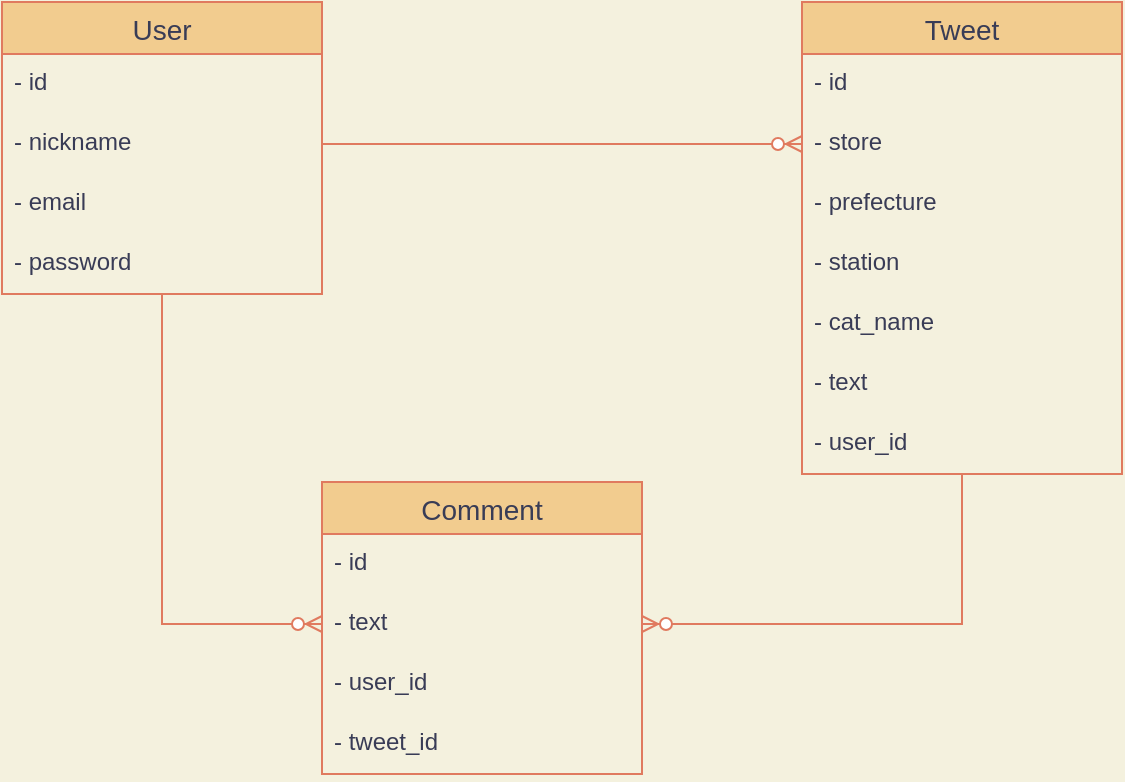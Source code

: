 <mxfile version="13.6.5">
    <diagram id="AqpNFI58Y4qGcIaVm4HD" name="Page-1">
        <mxGraphModel dx="568" dy="1704" grid="1" gridSize="10" guides="1" tooltips="1" connect="1" arrows="1" fold="1" page="1" pageScale="1" pageWidth="827" pageHeight="1169" background="#F4F1DE" math="0" shadow="0">
            <root>
                <mxCell id="0"/>
                <mxCell id="1" parent="0"/>
                <mxCell id="6heXo4ZyJS-zPVavrucD-45" style="edgeStyle=orthogonalEdgeStyle;rounded=0;sketch=0;jumpSize=6;orthogonalLoop=1;jettySize=auto;html=1;entryX=0;entryY=0.5;entryDx=0;entryDy=0;startSize=6;endArrow=ERzeroToMany;endFill=1;strokeColor=#E07A5F;strokeWidth=1;fillColor=#F2CC8F;fontColor=#393C56;labelBackgroundColor=#F4F1DE;" parent="1" source="6heXo4ZyJS-zPVavrucD-4" target="6heXo4ZyJS-zPVavrucD-33" edge="1">
                    <mxGeometry relative="1" as="geometry"/>
                </mxCell>
                <mxCell id="6heXo4ZyJS-zPVavrucD-4" value="User" style="swimlane;fontStyle=0;childLayout=stackLayout;horizontal=1;startSize=26;horizontalStack=0;resizeParent=1;resizeParentMax=0;resizeLast=0;collapsible=1;marginBottom=0;align=center;fontSize=14;rounded=0;sketch=0;strokeColor=#E07A5F;fillColor=#F2CC8F;fontColor=#393C56;" parent="1" vertex="1">
                    <mxGeometry x="80" y="-960" width="160" height="146" as="geometry"/>
                </mxCell>
                <mxCell id="6heXo4ZyJS-zPVavrucD-5" value="- id" style="text;strokeColor=none;fillColor=none;spacingLeft=4;spacingRight=4;overflow=hidden;rotatable=0;points=[[0,0.5],[1,0.5]];portConstraint=eastwest;fontSize=12;fontColor=#393C56;" parent="6heXo4ZyJS-zPVavrucD-4" vertex="1">
                    <mxGeometry y="26" width="160" height="30" as="geometry"/>
                </mxCell>
                <mxCell id="6heXo4ZyJS-zPVavrucD-6" value="- nickname" style="text;strokeColor=none;fillColor=none;spacingLeft=4;spacingRight=4;overflow=hidden;rotatable=0;points=[[0,0.5],[1,0.5]];portConstraint=eastwest;fontSize=12;fontColor=#393C56;" parent="6heXo4ZyJS-zPVavrucD-4" vertex="1">
                    <mxGeometry y="56" width="160" height="30" as="geometry"/>
                </mxCell>
                <mxCell id="6heXo4ZyJS-zPVavrucD-7" value="- email" style="text;spacingLeft=4;spacingRight=4;overflow=hidden;rotatable=0;points=[[0,0.5],[1,0.5]];portConstraint=eastwest;fontSize=12;fontColor=#393C56;" parent="6heXo4ZyJS-zPVavrucD-4" vertex="1">
                    <mxGeometry y="86" width="160" height="30" as="geometry"/>
                </mxCell>
                <mxCell id="6heXo4ZyJS-zPVavrucD-11" value="- password" style="text;strokeColor=none;fillColor=none;spacingLeft=4;spacingRight=4;overflow=hidden;rotatable=0;points=[[0,0.5],[1,0.5]];portConstraint=eastwest;fontSize=12;fontColor=#393C56;" parent="6heXo4ZyJS-zPVavrucD-4" vertex="1">
                    <mxGeometry y="116" width="160" height="30" as="geometry"/>
                </mxCell>
                <mxCell id="6heXo4ZyJS-zPVavrucD-44" style="edgeStyle=orthogonalEdgeStyle;sketch=0;jumpSize=6;orthogonalLoop=1;jettySize=auto;html=1;entryX=1;entryY=0.5;entryDx=0;entryDy=0;startSize=6;endArrow=ERzeroToMany;endFill=1;strokeColor=#E07A5F;strokeWidth=1;fillColor=#F2CC8F;fontColor=#393C56;rounded=0;labelBackgroundColor=#F4F1DE;" parent="1" source="6heXo4ZyJS-zPVavrucD-12" target="6heXo4ZyJS-zPVavrucD-33" edge="1">
                    <mxGeometry relative="1" as="geometry"/>
                </mxCell>
                <mxCell id="6heXo4ZyJS-zPVavrucD-12" value="Tweet" style="swimlane;fontStyle=0;childLayout=stackLayout;horizontal=1;startSize=26;horizontalStack=0;resizeParent=1;resizeParentMax=0;resizeLast=0;collapsible=1;marginBottom=0;align=center;fontSize=14;rounded=0;sketch=0;strokeColor=#E07A5F;fillColor=#F2CC8F;fontColor=#393C56;" parent="1" vertex="1">
                    <mxGeometry x="480" y="-960" width="160" height="236" as="geometry"/>
                </mxCell>
                <mxCell id="6heXo4ZyJS-zPVavrucD-13" value="- id" style="text;strokeColor=none;fillColor=none;spacingLeft=4;spacingRight=4;overflow=hidden;rotatable=0;points=[[0,0.5],[1,0.5]];portConstraint=eastwest;fontSize=12;fontColor=#393C56;" parent="6heXo4ZyJS-zPVavrucD-12" vertex="1">
                    <mxGeometry y="26" width="160" height="30" as="geometry"/>
                </mxCell>
                <mxCell id="6heXo4ZyJS-zPVavrucD-14" value="- store" style="text;strokeColor=none;fillColor=none;spacingLeft=4;spacingRight=4;overflow=hidden;rotatable=0;points=[[0,0.5],[1,0.5]];portConstraint=eastwest;fontSize=12;fontColor=#393C56;" parent="6heXo4ZyJS-zPVavrucD-12" vertex="1">
                    <mxGeometry y="56" width="160" height="30" as="geometry"/>
                </mxCell>
                <mxCell id="6heXo4ZyJS-zPVavrucD-15" value="- prefecture" style="text;strokeColor=none;fillColor=none;spacingLeft=4;spacingRight=4;overflow=hidden;rotatable=0;points=[[0,0.5],[1,0.5]];portConstraint=eastwest;fontSize=12;fontColor=#393C56;" parent="6heXo4ZyJS-zPVavrucD-12" vertex="1">
                    <mxGeometry y="86" width="160" height="30" as="geometry"/>
                </mxCell>
                <mxCell id="6heXo4ZyJS-zPVavrucD-29" value="- station" style="text;strokeColor=none;fillColor=none;spacingLeft=4;spacingRight=4;overflow=hidden;rotatable=0;points=[[0,0.5],[1,0.5]];portConstraint=eastwest;fontSize=12;fontColor=#393C56;" parent="6heXo4ZyJS-zPVavrucD-12" vertex="1">
                    <mxGeometry y="116" width="160" height="30" as="geometry"/>
                </mxCell>
                <mxCell id="6heXo4ZyJS-zPVavrucD-28" value="- cat_name" style="text;strokeColor=none;fillColor=none;spacingLeft=4;spacingRight=4;overflow=hidden;rotatable=0;points=[[0,0.5],[1,0.5]];portConstraint=eastwest;fontSize=12;fontColor=#393C56;" parent="6heXo4ZyJS-zPVavrucD-12" vertex="1">
                    <mxGeometry y="146" width="160" height="30" as="geometry"/>
                </mxCell>
                <mxCell id="6heXo4ZyJS-zPVavrucD-30" value="- text" style="text;strokeColor=none;fillColor=none;spacingLeft=4;spacingRight=4;overflow=hidden;rotatable=0;points=[[0,0.5],[1,0.5]];portConstraint=eastwest;fontSize=12;fontColor=#393C56;" parent="6heXo4ZyJS-zPVavrucD-12" vertex="1">
                    <mxGeometry y="176" width="160" height="30" as="geometry"/>
                </mxCell>
                <mxCell id="6heXo4ZyJS-zPVavrucD-37" value="- user_id" style="text;strokeColor=none;fillColor=none;spacingLeft=4;spacingRight=4;overflow=hidden;rotatable=0;points=[[0,0.5],[1,0.5]];portConstraint=eastwest;fontSize=12;fontColor=#393C56;" parent="6heXo4ZyJS-zPVavrucD-12" vertex="1">
                    <mxGeometry y="206" width="160" height="30" as="geometry"/>
                </mxCell>
                <mxCell id="6heXo4ZyJS-zPVavrucD-31" value="Comment" style="swimlane;fontStyle=0;childLayout=stackLayout;horizontal=1;startSize=26;horizontalStack=0;resizeParent=1;resizeParentMax=0;resizeLast=0;collapsible=1;marginBottom=0;align=center;fontSize=14;rounded=0;sketch=0;strokeColor=#E07A5F;fillColor=#F2CC8F;fontColor=#393C56;" parent="1" vertex="1">
                    <mxGeometry x="240" y="-720" width="160" height="146" as="geometry"/>
                </mxCell>
                <mxCell id="6heXo4ZyJS-zPVavrucD-32" value="- id" style="text;strokeColor=none;fillColor=none;spacingLeft=4;spacingRight=4;overflow=hidden;rotatable=0;points=[[0,0.5],[1,0.5]];portConstraint=eastwest;fontSize=12;fontColor=#393C56;" parent="6heXo4ZyJS-zPVavrucD-31" vertex="1">
                    <mxGeometry y="26" width="160" height="30" as="geometry"/>
                </mxCell>
                <mxCell id="6heXo4ZyJS-zPVavrucD-33" value="- text" style="text;strokeColor=none;fillColor=none;spacingLeft=4;spacingRight=4;overflow=hidden;rotatable=0;points=[[0,0.5],[1,0.5]];portConstraint=eastwest;fontSize=12;fontColor=#393C56;" parent="6heXo4ZyJS-zPVavrucD-31" vertex="1">
                    <mxGeometry y="56" width="160" height="30" as="geometry"/>
                </mxCell>
                <mxCell id="6heXo4ZyJS-zPVavrucD-38" value="- user_id" style="text;strokeColor=none;fillColor=none;spacingLeft=4;spacingRight=4;overflow=hidden;rotatable=0;points=[[0,0.5],[1,0.5]];portConstraint=eastwest;fontSize=12;fontColor=#393C56;" parent="6heXo4ZyJS-zPVavrucD-31" vertex="1">
                    <mxGeometry y="86" width="160" height="30" as="geometry"/>
                </mxCell>
                <mxCell id="6heXo4ZyJS-zPVavrucD-39" value="- tweet_id" style="text;strokeColor=none;fillColor=none;spacingLeft=4;spacingRight=4;overflow=hidden;rotatable=0;points=[[0,0.5],[1,0.5]];portConstraint=eastwest;fontSize=12;fontColor=#393C56;" parent="6heXo4ZyJS-zPVavrucD-31" vertex="1">
                    <mxGeometry y="116" width="160" height="30" as="geometry"/>
                </mxCell>
                <mxCell id="6heXo4ZyJS-zPVavrucD-56" style="edgeStyle=orthogonalEdgeStyle;rounded=0;sketch=0;jumpSize=6;orthogonalLoop=1;jettySize=auto;html=1;entryX=0;entryY=0.5;entryDx=0;entryDy=0;startSize=6;endArrow=ERzeroToMany;endFill=1;strokeColor=#E07A5F;strokeWidth=1;fillColor=#F2CC8F;fontColor=#393C56;labelBackgroundColor=#F4F1DE;" parent="1" source="6heXo4ZyJS-zPVavrucD-6" target="6heXo4ZyJS-zPVavrucD-14" edge="1">
                    <mxGeometry relative="1" as="geometry"/>
                </mxCell>
            </root>
        </mxGraphModel>
    </diagram>
</mxfile>